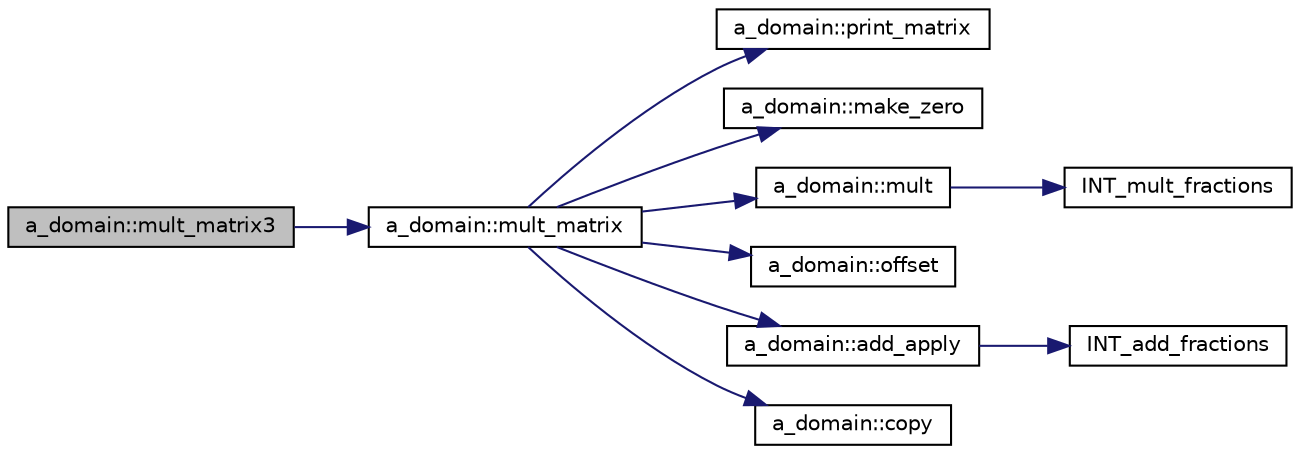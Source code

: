 digraph "a_domain::mult_matrix3"
{
  edge [fontname="Helvetica",fontsize="10",labelfontname="Helvetica",labelfontsize="10"];
  node [fontname="Helvetica",fontsize="10",shape=record];
  rankdir="LR";
  Node228 [label="a_domain::mult_matrix3",height=0.2,width=0.4,color="black", fillcolor="grey75", style="filled", fontcolor="black"];
  Node228 -> Node229 [color="midnightblue",fontsize="10",style="solid",fontname="Helvetica"];
  Node229 [label="a_domain::mult_matrix",height=0.2,width=0.4,color="black", fillcolor="white", style="filled",URL="$db/dd1/classa__domain.html#ab04b3597b7c8f411ea790f431dfe9a85"];
  Node229 -> Node230 [color="midnightblue",fontsize="10",style="solid",fontname="Helvetica"];
  Node230 [label="a_domain::print_matrix",height=0.2,width=0.4,color="black", fillcolor="white", style="filled",URL="$db/dd1/classa__domain.html#a5d2acb9c01e71e0e925e954b17861d19"];
  Node229 -> Node231 [color="midnightblue",fontsize="10",style="solid",fontname="Helvetica"];
  Node231 [label="a_domain::make_zero",height=0.2,width=0.4,color="black", fillcolor="white", style="filled",URL="$db/dd1/classa__domain.html#a3a01cffc84b77049af781f6c314f7a75"];
  Node229 -> Node232 [color="midnightblue",fontsize="10",style="solid",fontname="Helvetica"];
  Node232 [label="a_domain::mult",height=0.2,width=0.4,color="black", fillcolor="white", style="filled",URL="$db/dd1/classa__domain.html#ae587ea71187430b3cfe4868182cd37f5"];
  Node232 -> Node233 [color="midnightblue",fontsize="10",style="solid",fontname="Helvetica"];
  Node233 [label="INT_mult_fractions",height=0.2,width=0.4,color="black", fillcolor="white", style="filled",URL="$de/dc5/algebra__and__number__theory_8h.html#ad45987433ae2f19d3af9b98fc4418559"];
  Node229 -> Node234 [color="midnightblue",fontsize="10",style="solid",fontname="Helvetica"];
  Node234 [label="a_domain::offset",height=0.2,width=0.4,color="black", fillcolor="white", style="filled",URL="$db/dd1/classa__domain.html#a62f150e399aec130df913d65a7772ff3"];
  Node229 -> Node235 [color="midnightblue",fontsize="10",style="solid",fontname="Helvetica"];
  Node235 [label="a_domain::add_apply",height=0.2,width=0.4,color="black", fillcolor="white", style="filled",URL="$db/dd1/classa__domain.html#ae0a23ffe3a8f1c79d2a32bda8dcf43ba"];
  Node235 -> Node236 [color="midnightblue",fontsize="10",style="solid",fontname="Helvetica"];
  Node236 [label="INT_add_fractions",height=0.2,width=0.4,color="black", fillcolor="white", style="filled",URL="$de/dc5/algebra__and__number__theory_8h.html#a63dca96ff4af450258e99520cc36541c"];
  Node229 -> Node237 [color="midnightblue",fontsize="10",style="solid",fontname="Helvetica"];
  Node237 [label="a_domain::copy",height=0.2,width=0.4,color="black", fillcolor="white", style="filled",URL="$db/dd1/classa__domain.html#a0a6f28f247762f79caeca959f58440bc"];
}

